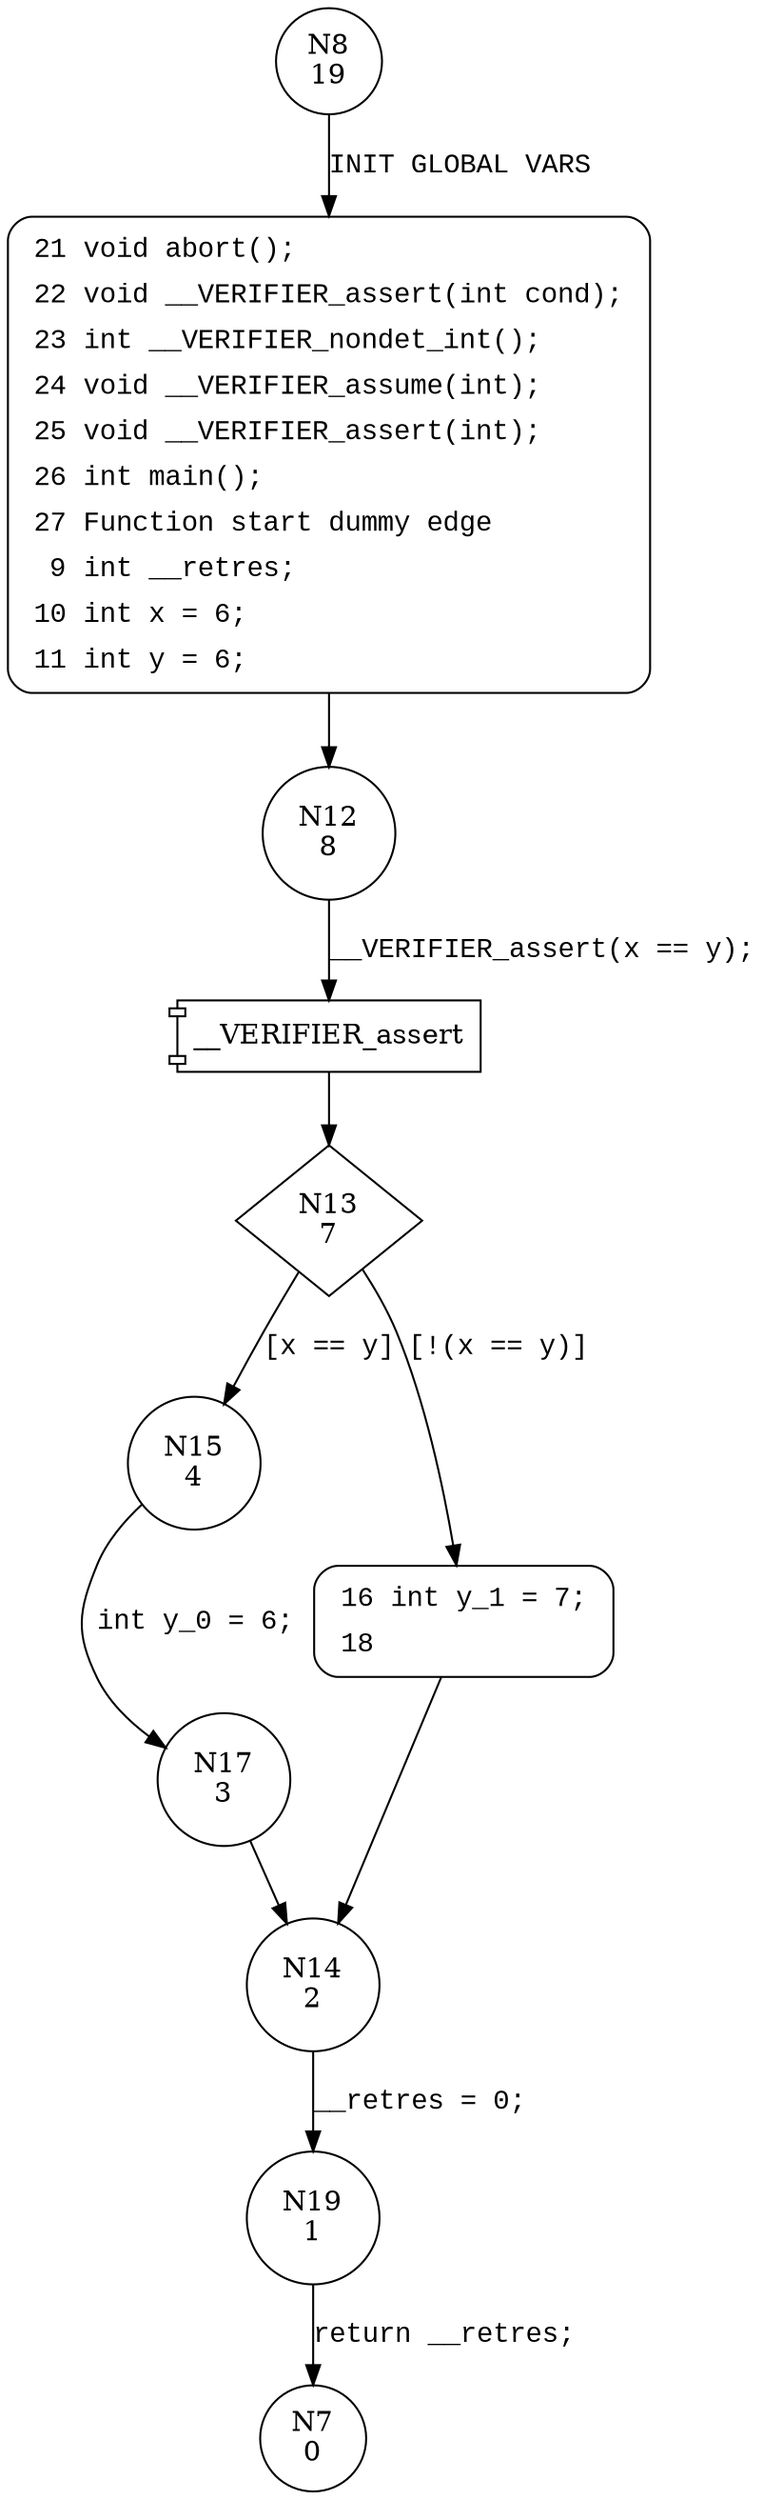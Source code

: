 digraph main {
8 [shape="circle" label="N8\n19"]
21 [shape="circle" label="N21\n18"]
12 [shape="circle" label="N12\n8"]
13 [shape="diamond" label="N13\n7"]
15 [shape="circle" label="N15\n4"]
16 [shape="circle" label="N16\n6"]
14 [shape="circle" label="N14\n2"]
19 [shape="circle" label="N19\n1"]
17 [shape="circle" label="N17\n3"]
7 [shape="circle" label="N7\n0"]
21 [style="filled,bold" penwidth="1" fillcolor="white" fontname="Courier New" shape="Mrecord" label=<<table border="0" cellborder="0" cellpadding="3" bgcolor="white"><tr><td align="right">21</td><td align="left">void abort();</td></tr><tr><td align="right">22</td><td align="left">void __VERIFIER_assert(int cond);</td></tr><tr><td align="right">23</td><td align="left">int __VERIFIER_nondet_int();</td></tr><tr><td align="right">24</td><td align="left">void __VERIFIER_assume(int);</td></tr><tr><td align="right">25</td><td align="left">void __VERIFIER_assert(int);</td></tr><tr><td align="right">26</td><td align="left">int main();</td></tr><tr><td align="right">27</td><td align="left">Function start dummy edge</td></tr><tr><td align="right">9</td><td align="left">int __retres;</td></tr><tr><td align="right">10</td><td align="left">int x = 6;</td></tr><tr><td align="right">11</td><td align="left">int y = 6;</td></tr></table>>]
21 -> 12[label=""]
16 [style="filled,bold" penwidth="1" fillcolor="white" fontname="Courier New" shape="Mrecord" label=<<table border="0" cellborder="0" cellpadding="3" bgcolor="white"><tr><td align="right">16</td><td align="left">int y_1 = 7;</td></tr><tr><td align="right">18</td><td align="left"></td></tr></table>>]
16 -> 14[label=""]
8 -> 21 [label="INIT GLOBAL VARS" fontname="Courier New"]
100001 [shape="component" label="__VERIFIER_assert"]
12 -> 100001 [label="__VERIFIER_assert(x == y);" fontname="Courier New"]
100001 -> 13 [label="" fontname="Courier New"]
13 -> 15 [label="[x == y]" fontname="Courier New"]
13 -> 16 [label="[!(x == y)]" fontname="Courier New"]
14 -> 19 [label="__retres = 0;" fontname="Courier New"]
15 -> 17 [label="int y_0 = 6;" fontname="Courier New"]
19 -> 7 [label="return __retres;" fontname="Courier New"]
17 -> 14 [label="" fontname="Courier New"]
}